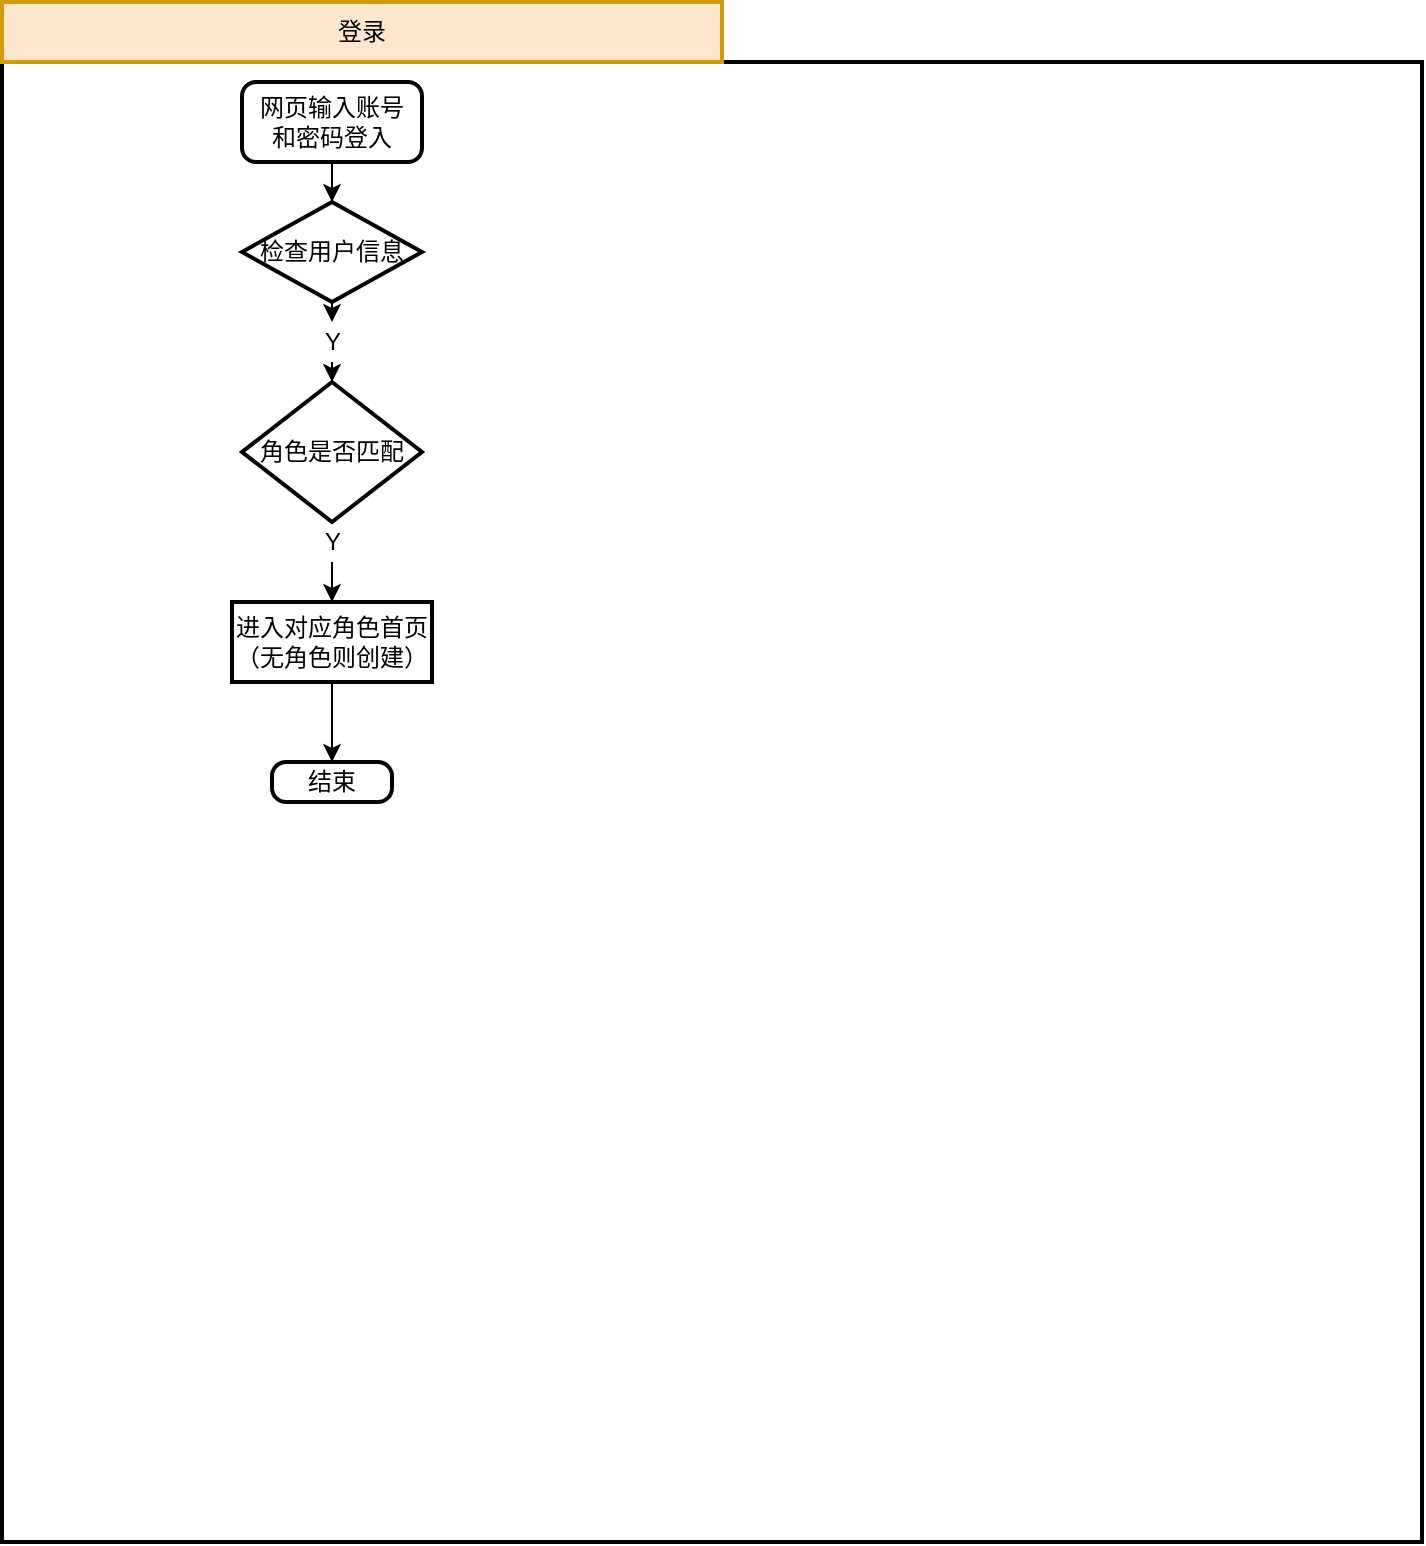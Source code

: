 <mxfile version="14.5.8" type="github">
  <diagram id="oA8IyKsF3Yx61ZeQC1-E" name="第 1 页">
    <mxGraphModel dx="1376" dy="988" grid="1" gridSize="10" guides="1" tooltips="1" connect="1" arrows="0" fold="1" page="0" pageScale="1" pageWidth="827" pageHeight="1169" math="0" shadow="0">
      <root>
        <mxCell id="0" />
        <mxCell id="1" parent="0" />
        <mxCell id="wH8P1-acbnSa7T-rEP_i-134" value="" style="rounded=0;whiteSpace=wrap;html=1;absoluteArcSize=1;arcSize=14;strokeWidth=2;" parent="1" vertex="1">
          <mxGeometry x="-380" y="-150" width="710" height="740" as="geometry" />
        </mxCell>
        <mxCell id="wH8P1-acbnSa7T-rEP_i-136" value="登录" style="rounded=0;whiteSpace=wrap;html=1;absoluteArcSize=1;arcSize=14;strokeWidth=2;fillColor=#ffe6cc;strokeColor=#d79b00;" parent="1" vertex="1">
          <mxGeometry x="-380" y="-180" width="360" height="30" as="geometry" />
        </mxCell>
        <mxCell id="wH8P1-acbnSa7T-rEP_i-140" style="edgeStyle=orthogonalEdgeStyle;rounded=0;orthogonalLoop=1;jettySize=auto;html=1;exitX=0.5;exitY=1;exitDx=0;exitDy=0;" parent="1" source="wH8P1-acbnSa7T-rEP_i-137" target="wH8P1-acbnSa7T-rEP_i-139" edge="1">
          <mxGeometry relative="1" as="geometry" />
        </mxCell>
        <mxCell id="wH8P1-acbnSa7T-rEP_i-137" value="网页输入账号&lt;br&gt;和密码登入" style="rounded=1;whiteSpace=wrap;html=1;absoluteArcSize=1;arcSize=14;strokeWidth=2;" parent="1" vertex="1">
          <mxGeometry x="-260" y="-140" width="90" height="40" as="geometry" />
        </mxCell>
        <mxCell id="oK837pcb2hJOdp0-e3fJ-7" style="edgeStyle=orthogonalEdgeStyle;rounded=0;orthogonalLoop=1;jettySize=auto;html=1;exitX=0.5;exitY=1;exitDx=0;exitDy=0;exitPerimeter=0;entryX=0.5;entryY=0;entryDx=0;entryDy=0;entryPerimeter=0;" edge="1" parent="1" source="oK837pcb2hJOdp0-e3fJ-8" target="oK837pcb2hJOdp0-e3fJ-6">
          <mxGeometry relative="1" as="geometry" />
        </mxCell>
        <mxCell id="wH8P1-acbnSa7T-rEP_i-139" value="检查用户信息&lt;br&gt;" style="strokeWidth=2;html=1;shape=mxgraph.flowchart.decision;whiteSpace=wrap;rounded=0;" parent="1" vertex="1">
          <mxGeometry x="-260" y="-80" width="90" height="50" as="geometry" />
        </mxCell>
        <mxCell id="oK837pcb2hJOdp0-e3fJ-11" style="edgeStyle=orthogonalEdgeStyle;rounded=0;orthogonalLoop=1;jettySize=auto;html=1;exitX=0.5;exitY=1;exitDx=0;exitDy=0;exitPerimeter=0;entryX=0.5;entryY=0;entryDx=0;entryDy=0;" edge="1" parent="1" source="oK837pcb2hJOdp0-e3fJ-12" target="oK837pcb2hJOdp0-e3fJ-10">
          <mxGeometry relative="1" as="geometry" />
        </mxCell>
        <mxCell id="oK837pcb2hJOdp0-e3fJ-6" value="角色是否匹配" style="strokeWidth=2;html=1;shape=mxgraph.flowchart.decision;whiteSpace=wrap;rounded=0;" vertex="1" parent="1">
          <mxGeometry x="-260" y="10" width="90" height="70" as="geometry" />
        </mxCell>
        <mxCell id="oK837pcb2hJOdp0-e3fJ-8" value="Y" style="text;html=1;resizable=0;autosize=1;align=center;verticalAlign=middle;points=[];fillColor=none;strokeColor=none;rounded=0;" vertex="1" parent="1">
          <mxGeometry x="-225" y="-20" width="20" height="20" as="geometry" />
        </mxCell>
        <mxCell id="oK837pcb2hJOdp0-e3fJ-9" style="edgeStyle=orthogonalEdgeStyle;rounded=0;orthogonalLoop=1;jettySize=auto;html=1;exitX=0.5;exitY=1;exitDx=0;exitDy=0;exitPerimeter=0;entryX=0.5;entryY=0;entryDx=0;entryDy=0;entryPerimeter=0;" edge="1" parent="1" source="wH8P1-acbnSa7T-rEP_i-139" target="oK837pcb2hJOdp0-e3fJ-8">
          <mxGeometry relative="1" as="geometry">
            <mxPoint x="-215" y="-30" as="sourcePoint" />
            <mxPoint x="-215" as="targetPoint" />
          </mxGeometry>
        </mxCell>
        <mxCell id="oK837pcb2hJOdp0-e3fJ-15" style="edgeStyle=orthogonalEdgeStyle;rounded=0;orthogonalLoop=1;jettySize=auto;html=1;exitX=0.5;exitY=1;exitDx=0;exitDy=0;entryX=0.5;entryY=0;entryDx=0;entryDy=0;" edge="1" parent="1" source="oK837pcb2hJOdp0-e3fJ-10" target="oK837pcb2hJOdp0-e3fJ-14">
          <mxGeometry relative="1" as="geometry" />
        </mxCell>
        <mxCell id="oK837pcb2hJOdp0-e3fJ-10" value="进入对应角色首页&lt;br&gt;（无角色则创建）" style="rounded=0;whiteSpace=wrap;html=1;absoluteArcSize=1;arcSize=14;strokeWidth=2;" vertex="1" parent="1">
          <mxGeometry x="-265" y="120" width="100" height="40" as="geometry" />
        </mxCell>
        <mxCell id="oK837pcb2hJOdp0-e3fJ-12" value="Y" style="text;html=1;resizable=0;autosize=1;align=center;verticalAlign=middle;points=[];fillColor=none;strokeColor=none;rounded=0;" vertex="1" parent="1">
          <mxGeometry x="-225" y="80" width="20" height="20" as="geometry" />
        </mxCell>
        <mxCell id="oK837pcb2hJOdp0-e3fJ-13" style="edgeStyle=orthogonalEdgeStyle;rounded=0;orthogonalLoop=1;jettySize=auto;html=1;exitX=0.5;exitY=1;exitDx=0;exitDy=0;exitPerimeter=0;entryX=0.5;entryY=0;entryDx=0;entryDy=0;" edge="1" parent="1" source="oK837pcb2hJOdp0-e3fJ-6" target="oK837pcb2hJOdp0-e3fJ-12">
          <mxGeometry relative="1" as="geometry">
            <mxPoint x="-215" y="80" as="sourcePoint" />
            <mxPoint x="-215" y="120" as="targetPoint" />
          </mxGeometry>
        </mxCell>
        <mxCell id="oK837pcb2hJOdp0-e3fJ-14" value="结束" style="rounded=1;whiteSpace=wrap;html=1;absoluteArcSize=1;arcSize=14;strokeWidth=2;" vertex="1" parent="1">
          <mxGeometry x="-245" y="200" width="60" height="20" as="geometry" />
        </mxCell>
      </root>
    </mxGraphModel>
  </diagram>
</mxfile>
